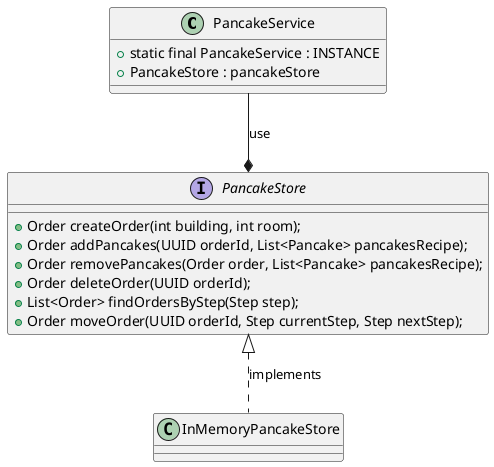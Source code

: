 @startuml
class PancakeService {
+ static final PancakeService : INSTANCE
+ PancakeStore : pancakeStore


}

PancakeService --* PancakeStore: use
interface PancakeStore{
  + Order createOrder(int building, int room);
  + Order addPancakes(UUID orderId, List<Pancake> pancakesRecipe);
  + Order removePancakes(Order order, List<Pancake> pancakesRecipe);
  + Order deleteOrder(UUID orderId);
  + List<Order> findOrdersByStep(Step step);
  + Order moveOrder(UUID orderId, Step currentStep, Step nextStep);
}
class InMemoryPancakeStore{}

PancakeStore <|.. InMemoryPancakeStore: implements
@enduml